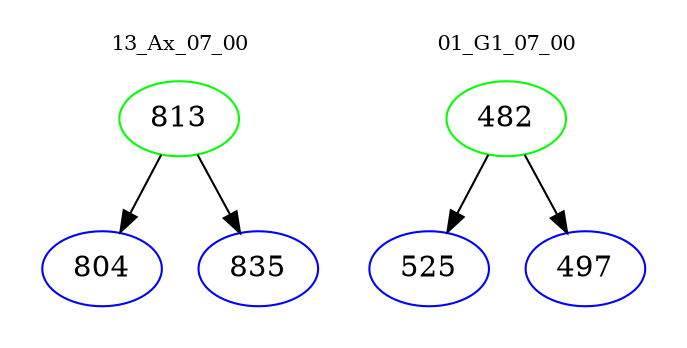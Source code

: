 digraph{
subgraph cluster_0 {
color = white
label = "13_Ax_07_00";
fontsize=10;
T0_813 [label="813", color="green"]
T0_813 -> T0_804 [color="black"]
T0_804 [label="804", color="blue"]
T0_813 -> T0_835 [color="black"]
T0_835 [label="835", color="blue"]
}
subgraph cluster_1 {
color = white
label = "01_G1_07_00";
fontsize=10;
T1_482 [label="482", color="green"]
T1_482 -> T1_525 [color="black"]
T1_525 [label="525", color="blue"]
T1_482 -> T1_497 [color="black"]
T1_497 [label="497", color="blue"]
}
}
